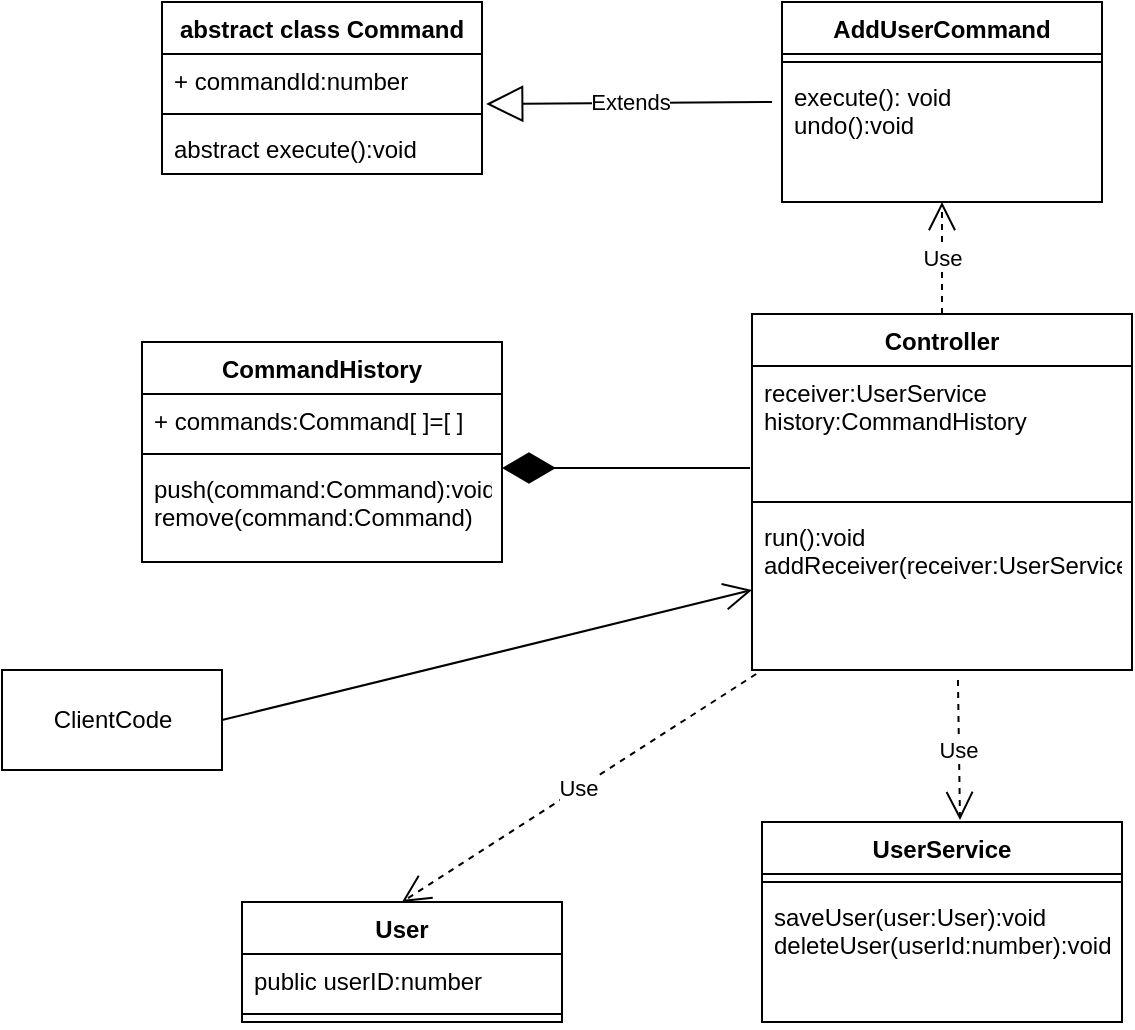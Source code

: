<mxfile version="20.8.16" type="device"><diagram name="Страница 1" id="rOMl2zGBHGfqcQmb4g7U"><mxGraphModel dx="1118" dy="531" grid="1" gridSize="10" guides="1" tooltips="1" connect="1" arrows="1" fold="1" page="1" pageScale="1" pageWidth="827" pageHeight="1169" math="0" shadow="0"><root><mxCell id="0"/><mxCell id="1" parent="0"/><mxCell id="QNOueaAjN8522osgDwlu-1" value="User" style="swimlane;fontStyle=1;align=center;verticalAlign=top;childLayout=stackLayout;horizontal=1;startSize=26;horizontalStack=0;resizeParent=1;resizeParentMax=0;resizeLast=0;collapsible=1;marginBottom=0;" vertex="1" parent="1"><mxGeometry x="360" y="490" width="160" height="60" as="geometry"/></mxCell><mxCell id="QNOueaAjN8522osgDwlu-2" value="public userID:number" style="text;strokeColor=none;fillColor=none;align=left;verticalAlign=top;spacingLeft=4;spacingRight=4;overflow=hidden;rotatable=0;points=[[0,0.5],[1,0.5]];portConstraint=eastwest;" vertex="1" parent="QNOueaAjN8522osgDwlu-1"><mxGeometry y="26" width="160" height="26" as="geometry"/></mxCell><mxCell id="QNOueaAjN8522osgDwlu-3" value="" style="line;strokeWidth=1;fillColor=none;align=left;verticalAlign=middle;spacingTop=-1;spacingLeft=3;spacingRight=3;rotatable=0;labelPosition=right;points=[];portConstraint=eastwest;strokeColor=inherit;" vertex="1" parent="QNOueaAjN8522osgDwlu-1"><mxGeometry y="52" width="160" height="8" as="geometry"/></mxCell><mxCell id="QNOueaAjN8522osgDwlu-5" value="abstract class Command" style="swimlane;fontStyle=1;align=center;verticalAlign=top;childLayout=stackLayout;horizontal=1;startSize=26;horizontalStack=0;resizeParent=1;resizeParentMax=0;resizeLast=0;collapsible=1;marginBottom=0;" vertex="1" parent="1"><mxGeometry x="320" y="40" width="160" height="86" as="geometry"/></mxCell><mxCell id="QNOueaAjN8522osgDwlu-6" value="+ commandId:number" style="text;strokeColor=none;fillColor=none;align=left;verticalAlign=top;spacingLeft=4;spacingRight=4;overflow=hidden;rotatable=0;points=[[0,0.5],[1,0.5]];portConstraint=eastwest;" vertex="1" parent="QNOueaAjN8522osgDwlu-5"><mxGeometry y="26" width="160" height="26" as="geometry"/></mxCell><mxCell id="QNOueaAjN8522osgDwlu-7" value="" style="line;strokeWidth=1;fillColor=none;align=left;verticalAlign=middle;spacingTop=-1;spacingLeft=3;spacingRight=3;rotatable=0;labelPosition=right;points=[];portConstraint=eastwest;strokeColor=inherit;" vertex="1" parent="QNOueaAjN8522osgDwlu-5"><mxGeometry y="52" width="160" height="8" as="geometry"/></mxCell><mxCell id="QNOueaAjN8522osgDwlu-8" value="abstract execute():void" style="text;strokeColor=none;fillColor=none;align=left;verticalAlign=top;spacingLeft=4;spacingRight=4;overflow=hidden;rotatable=0;points=[[0,0.5],[1,0.5]];portConstraint=eastwest;" vertex="1" parent="QNOueaAjN8522osgDwlu-5"><mxGeometry y="60" width="160" height="26" as="geometry"/></mxCell><mxCell id="QNOueaAjN8522osgDwlu-9" value="CommandHistory" style="swimlane;fontStyle=1;align=center;verticalAlign=top;childLayout=stackLayout;horizontal=1;startSize=26;horizontalStack=0;resizeParent=1;resizeParentMax=0;resizeLast=0;collapsible=1;marginBottom=0;" vertex="1" parent="1"><mxGeometry x="310" y="210" width="180" height="110" as="geometry"/></mxCell><mxCell id="QNOueaAjN8522osgDwlu-10" value="+ commands:Command[ ]=[ ]" style="text;strokeColor=none;fillColor=none;align=left;verticalAlign=top;spacingLeft=4;spacingRight=4;overflow=hidden;rotatable=0;points=[[0,0.5],[1,0.5]];portConstraint=eastwest;" vertex="1" parent="QNOueaAjN8522osgDwlu-9"><mxGeometry y="26" width="180" height="26" as="geometry"/></mxCell><mxCell id="QNOueaAjN8522osgDwlu-11" value="" style="line;strokeWidth=1;fillColor=none;align=left;verticalAlign=middle;spacingTop=-1;spacingLeft=3;spacingRight=3;rotatable=0;labelPosition=right;points=[];portConstraint=eastwest;strokeColor=inherit;" vertex="1" parent="QNOueaAjN8522osgDwlu-9"><mxGeometry y="52" width="180" height="8" as="geometry"/></mxCell><mxCell id="QNOueaAjN8522osgDwlu-12" value="push(command:Command):void&#10;remove(command:Command)" style="text;strokeColor=none;fillColor=none;align=left;verticalAlign=top;spacingLeft=4;spacingRight=4;overflow=hidden;rotatable=0;points=[[0,0.5],[1,0.5]];portConstraint=eastwest;" vertex="1" parent="QNOueaAjN8522osgDwlu-9"><mxGeometry y="60" width="180" height="50" as="geometry"/></mxCell><mxCell id="QNOueaAjN8522osgDwlu-14" value="UserService" style="swimlane;fontStyle=1;align=center;verticalAlign=top;childLayout=stackLayout;horizontal=1;startSize=26;horizontalStack=0;resizeParent=1;resizeParentMax=0;resizeLast=0;collapsible=1;marginBottom=0;" vertex="1" parent="1"><mxGeometry x="620" y="450" width="180" height="100" as="geometry"/></mxCell><mxCell id="QNOueaAjN8522osgDwlu-16" value="" style="line;strokeWidth=1;fillColor=none;align=left;verticalAlign=middle;spacingTop=-1;spacingLeft=3;spacingRight=3;rotatable=0;labelPosition=right;points=[];portConstraint=eastwest;strokeColor=inherit;" vertex="1" parent="QNOueaAjN8522osgDwlu-14"><mxGeometry y="26" width="180" height="8" as="geometry"/></mxCell><mxCell id="QNOueaAjN8522osgDwlu-17" value="saveUser(user:User):void&#10;deleteUser(userId:number):void" style="text;strokeColor=none;fillColor=none;align=left;verticalAlign=top;spacingLeft=4;spacingRight=4;overflow=hidden;rotatable=0;points=[[0,0.5],[1,0.5]];portConstraint=eastwest;" vertex="1" parent="QNOueaAjN8522osgDwlu-14"><mxGeometry y="34" width="180" height="66" as="geometry"/></mxCell><mxCell id="QNOueaAjN8522osgDwlu-18" value="AddUserCommand" style="swimlane;fontStyle=1;align=center;verticalAlign=top;childLayout=stackLayout;horizontal=1;startSize=26;horizontalStack=0;resizeParent=1;resizeParentMax=0;resizeLast=0;collapsible=1;marginBottom=0;" vertex="1" parent="1"><mxGeometry x="630" y="40" width="160" height="100" as="geometry"/></mxCell><mxCell id="QNOueaAjN8522osgDwlu-20" value="" style="line;strokeWidth=1;fillColor=none;align=left;verticalAlign=middle;spacingTop=-1;spacingLeft=3;spacingRight=3;rotatable=0;labelPosition=right;points=[];portConstraint=eastwest;strokeColor=inherit;" vertex="1" parent="QNOueaAjN8522osgDwlu-18"><mxGeometry y="26" width="160" height="8" as="geometry"/></mxCell><mxCell id="QNOueaAjN8522osgDwlu-21" value="execute(): void&#10;undo():void" style="text;strokeColor=none;fillColor=none;align=left;verticalAlign=top;spacingLeft=4;spacingRight=4;overflow=hidden;rotatable=0;points=[[0,0.5],[1,0.5]];portConstraint=eastwest;" vertex="1" parent="QNOueaAjN8522osgDwlu-18"><mxGeometry y="34" width="160" height="66" as="geometry"/></mxCell><mxCell id="QNOueaAjN8522osgDwlu-22" value="Extends" style="endArrow=block;endSize=16;endFill=0;html=1;rounded=0;exitX=-0.031;exitY=0.242;exitDx=0;exitDy=0;exitPerimeter=0;entryX=1.013;entryY=0.962;entryDx=0;entryDy=0;entryPerimeter=0;" edge="1" parent="1" source="QNOueaAjN8522osgDwlu-21" target="QNOueaAjN8522osgDwlu-6"><mxGeometry width="160" relative="1" as="geometry"><mxPoint x="330" y="280" as="sourcePoint"/><mxPoint x="490" y="280" as="targetPoint"/></mxGeometry></mxCell><mxCell id="QNOueaAjN8522osgDwlu-23" value="Controller" style="swimlane;fontStyle=1;align=center;verticalAlign=top;childLayout=stackLayout;horizontal=1;startSize=26;horizontalStack=0;resizeParent=1;resizeParentMax=0;resizeLast=0;collapsible=1;marginBottom=0;" vertex="1" parent="1"><mxGeometry x="615" y="196" width="190" height="178" as="geometry"/></mxCell><mxCell id="QNOueaAjN8522osgDwlu-24" value="receiver:UserService&#10;    history:CommandHistory" style="text;strokeColor=none;fillColor=none;align=left;verticalAlign=top;spacingLeft=4;spacingRight=4;overflow=hidden;rotatable=0;points=[[0,0.5],[1,0.5]];portConstraint=eastwest;" vertex="1" parent="QNOueaAjN8522osgDwlu-23"><mxGeometry y="26" width="190" height="64" as="geometry"/></mxCell><mxCell id="QNOueaAjN8522osgDwlu-25" value="" style="line;strokeWidth=1;fillColor=none;align=left;verticalAlign=middle;spacingTop=-1;spacingLeft=3;spacingRight=3;rotatable=0;labelPosition=right;points=[];portConstraint=eastwest;strokeColor=inherit;" vertex="1" parent="QNOueaAjN8522osgDwlu-23"><mxGeometry y="90" width="190" height="8" as="geometry"/></mxCell><mxCell id="QNOueaAjN8522osgDwlu-26" value="run():void&#10;addReceiver(receiver:UserService)" style="text;strokeColor=none;fillColor=none;align=left;verticalAlign=top;spacingLeft=4;spacingRight=4;overflow=hidden;rotatable=0;points=[[0,0.5],[1,0.5]];portConstraint=eastwest;" vertex="1" parent="QNOueaAjN8522osgDwlu-23"><mxGeometry y="98" width="190" height="80" as="geometry"/></mxCell><mxCell id="QNOueaAjN8522osgDwlu-27" value="" style="endArrow=diamondThin;endFill=1;endSize=24;html=1;rounded=0;entryX=1;entryY=0.06;entryDx=0;entryDy=0;entryPerimeter=0;exitX=-0.005;exitY=0.797;exitDx=0;exitDy=0;exitPerimeter=0;" edge="1" parent="1" source="QNOueaAjN8522osgDwlu-24" target="QNOueaAjN8522osgDwlu-12"><mxGeometry width="160" relative="1" as="geometry"><mxPoint x="380" y="280" as="sourcePoint"/><mxPoint x="540" y="280" as="targetPoint"/></mxGeometry></mxCell><mxCell id="QNOueaAjN8522osgDwlu-28" value="Use" style="endArrow=open;endSize=12;dashed=1;html=1;rounded=0;exitX=0.542;exitY=1.063;exitDx=0;exitDy=0;exitPerimeter=0;entryX=0.55;entryY=-0.01;entryDx=0;entryDy=0;entryPerimeter=0;" edge="1" parent="1" source="QNOueaAjN8522osgDwlu-26" target="QNOueaAjN8522osgDwlu-14"><mxGeometry width="160" relative="1" as="geometry"><mxPoint x="380" y="280" as="sourcePoint"/><mxPoint x="580" y="380" as="targetPoint"/></mxGeometry></mxCell><mxCell id="QNOueaAjN8522osgDwlu-29" value="Use" style="endArrow=open;endSize=12;dashed=1;html=1;rounded=0;entryX=0.5;entryY=0;entryDx=0;entryDy=0;exitX=0.011;exitY=1.025;exitDx=0;exitDy=0;exitPerimeter=0;" edge="1" parent="1" source="QNOueaAjN8522osgDwlu-26" target="QNOueaAjN8522osgDwlu-1"><mxGeometry width="160" relative="1" as="geometry"><mxPoint x="380" y="280" as="sourcePoint"/><mxPoint x="540" y="280" as="targetPoint"/></mxGeometry></mxCell><mxCell id="QNOueaAjN8522osgDwlu-30" value="Use" style="endArrow=open;endSize=12;dashed=1;html=1;rounded=0;exitX=0.5;exitY=0;exitDx=0;exitDy=0;" edge="1" parent="1" source="QNOueaAjN8522osgDwlu-23" target="QNOueaAjN8522osgDwlu-21"><mxGeometry width="160" relative="1" as="geometry"><mxPoint x="380" y="280" as="sourcePoint"/><mxPoint x="540" y="280" as="targetPoint"/></mxGeometry></mxCell><mxCell id="QNOueaAjN8522osgDwlu-31" value="ClientCode" style="html=1;" vertex="1" parent="1"><mxGeometry x="240" y="374" width="110" height="50" as="geometry"/></mxCell><mxCell id="QNOueaAjN8522osgDwlu-32" value="" style="endArrow=open;endFill=1;endSize=12;html=1;rounded=0;exitX=1;exitY=0.5;exitDx=0;exitDy=0;entryX=0;entryY=0.5;entryDx=0;entryDy=0;" edge="1" parent="1" source="QNOueaAjN8522osgDwlu-31" target="QNOueaAjN8522osgDwlu-26"><mxGeometry width="160" relative="1" as="geometry"><mxPoint x="380" y="280" as="sourcePoint"/><mxPoint x="540" y="280" as="targetPoint"/></mxGeometry></mxCell></root></mxGraphModel></diagram></mxfile>
